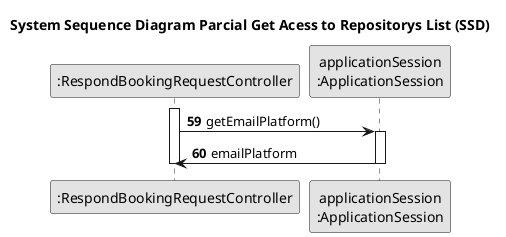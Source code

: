 @startuml
skinparam monochrome true
skinparam packageStyle rectangle
skinparam shadowing false

title System Sequence Diagram Parcial Get Acess to Repositorys List (SSD)

autonumber

'hide footbox
participant ":RespondBookingRequestController" as CTRL

participant "applicationSession\n:ApplicationSession" as applicationSession

autonumber 59

    activate CTRL

            CTRL -> applicationSession: getEmailPlatform()
            activate applicationSession

                applicationSession -> CTRL : emailPlatform
                deactivate applicationSession

    deactivate CTRL

@enduml